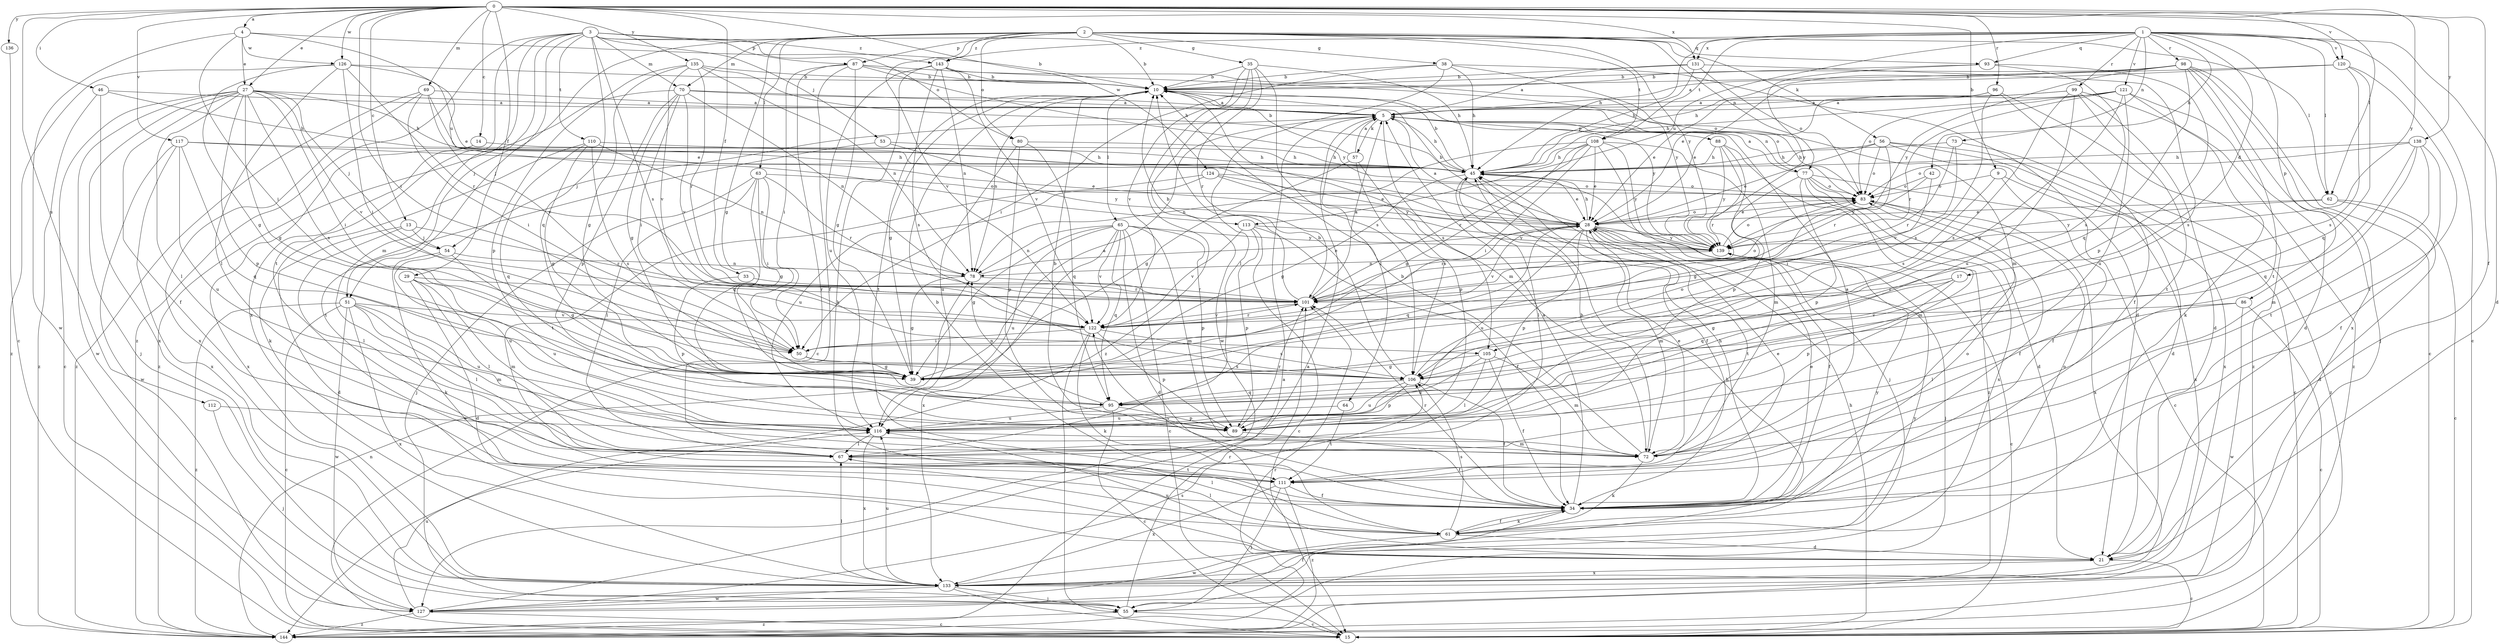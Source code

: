 strict digraph  {
0;
1;
2;
3;
4;
5;
9;
10;
13;
14;
15;
17;
21;
27;
28;
29;
33;
34;
35;
38;
39;
42;
45;
46;
50;
51;
53;
54;
55;
56;
57;
61;
62;
63;
64;
65;
67;
69;
70;
72;
73;
77;
78;
80;
83;
86;
87;
88;
89;
93;
95;
96;
98;
99;
101;
105;
106;
108;
110;
111;
112;
113;
116;
117;
120;
121;
122;
124;
126;
127;
131;
133;
135;
136;
138;
139;
143;
144;
0 -> 4  [label=a];
0 -> 9  [label=b];
0 -> 13  [label=c];
0 -> 14  [label=c];
0 -> 27  [label=e];
0 -> 29  [label=f];
0 -> 33  [label=f];
0 -> 34  [label=f];
0 -> 46  [label=i];
0 -> 50  [label=i];
0 -> 62  [label=l];
0 -> 69  [label=m];
0 -> 96  [label=r];
0 -> 112  [label=u];
0 -> 117  [label=v];
0 -> 120  [label=v];
0 -> 124  [label=w];
0 -> 126  [label=w];
0 -> 131  [label=x];
0 -> 135  [label=y];
0 -> 136  [label=y];
0 -> 138  [label=y];
0 -> 139  [label=y];
1 -> 15  [label=c];
1 -> 17  [label=d];
1 -> 21  [label=d];
1 -> 42  [label=h];
1 -> 45  [label=h];
1 -> 62  [label=l];
1 -> 73  [label=n];
1 -> 86  [label=p];
1 -> 93  [label=q];
1 -> 98  [label=r];
1 -> 99  [label=r];
1 -> 108  [label=t];
1 -> 113  [label=u];
1 -> 120  [label=v];
1 -> 121  [label=v];
1 -> 131  [label=x];
1 -> 143  [label=z];
2 -> 35  [label=g];
2 -> 38  [label=g];
2 -> 39  [label=g];
2 -> 51  [label=j];
2 -> 56  [label=k];
2 -> 62  [label=l];
2 -> 63  [label=l];
2 -> 70  [label=m];
2 -> 77  [label=n];
2 -> 80  [label=o];
2 -> 87  [label=p];
2 -> 93  [label=q];
2 -> 108  [label=t];
2 -> 122  [label=v];
2 -> 139  [label=y];
2 -> 143  [label=z];
3 -> 10  [label=b];
3 -> 51  [label=j];
3 -> 53  [label=j];
3 -> 70  [label=m];
3 -> 72  [label=m];
3 -> 80  [label=o];
3 -> 87  [label=p];
3 -> 95  [label=q];
3 -> 105  [label=s];
3 -> 110  [label=t];
3 -> 111  [label=t];
3 -> 133  [label=x];
3 -> 143  [label=z];
3 -> 144  [label=z];
4 -> 10  [label=b];
4 -> 27  [label=e];
4 -> 50  [label=i];
4 -> 113  [label=u];
4 -> 126  [label=w];
4 -> 127  [label=w];
5 -> 45  [label=h];
5 -> 54  [label=j];
5 -> 57  [label=k];
5 -> 64  [label=l];
5 -> 77  [label=n];
5 -> 88  [label=p];
5 -> 105  [label=s];
9 -> 34  [label=f];
9 -> 83  [label=o];
9 -> 105  [label=s];
9 -> 133  [label=x];
10 -> 5  [label=a];
10 -> 39  [label=g];
10 -> 65  [label=l];
10 -> 72  [label=m];
10 -> 78  [label=n];
10 -> 111  [label=t];
10 -> 139  [label=y];
13 -> 21  [label=d];
13 -> 54  [label=j];
13 -> 67  [label=l];
13 -> 101  [label=r];
14 -> 45  [label=h];
14 -> 133  [label=x];
15 -> 45  [label=h];
17 -> 39  [label=g];
17 -> 89  [label=p];
17 -> 95  [label=q];
17 -> 101  [label=r];
21 -> 15  [label=c];
21 -> 116  [label=u];
21 -> 133  [label=x];
27 -> 5  [label=a];
27 -> 15  [label=c];
27 -> 34  [label=f];
27 -> 39  [label=g];
27 -> 45  [label=h];
27 -> 50  [label=i];
27 -> 54  [label=j];
27 -> 55  [label=j];
27 -> 67  [label=l];
27 -> 89  [label=p];
27 -> 106  [label=s];
27 -> 122  [label=v];
27 -> 127  [label=w];
28 -> 5  [label=a];
28 -> 10  [label=b];
28 -> 34  [label=f];
28 -> 45  [label=h];
28 -> 55  [label=j];
28 -> 72  [label=m];
28 -> 83  [label=o];
28 -> 89  [label=p];
28 -> 95  [label=q];
28 -> 101  [label=r];
28 -> 111  [label=t];
28 -> 116  [label=u];
28 -> 122  [label=v];
28 -> 139  [label=y];
29 -> 21  [label=d];
29 -> 67  [label=l];
29 -> 72  [label=m];
29 -> 101  [label=r];
29 -> 116  [label=u];
33 -> 89  [label=p];
33 -> 101  [label=r];
34 -> 5  [label=a];
34 -> 10  [label=b];
34 -> 28  [label=e];
34 -> 45  [label=h];
34 -> 61  [label=k];
34 -> 67  [label=l];
34 -> 83  [label=o];
34 -> 101  [label=r];
34 -> 122  [label=v];
35 -> 10  [label=b];
35 -> 45  [label=h];
35 -> 101  [label=r];
35 -> 106  [label=s];
35 -> 122  [label=v];
35 -> 127  [label=w];
35 -> 144  [label=z];
38 -> 10  [label=b];
38 -> 21  [label=d];
38 -> 45  [label=h];
38 -> 50  [label=i];
38 -> 67  [label=l];
38 -> 72  [label=m];
39 -> 5  [label=a];
42 -> 50  [label=i];
42 -> 83  [label=o];
42 -> 139  [label=y];
45 -> 10  [label=b];
45 -> 28  [label=e];
45 -> 34  [label=f];
45 -> 39  [label=g];
45 -> 67  [label=l];
45 -> 83  [label=o];
46 -> 5  [label=a];
46 -> 45  [label=h];
46 -> 133  [label=x];
46 -> 144  [label=z];
50 -> 39  [label=g];
50 -> 106  [label=s];
51 -> 15  [label=c];
51 -> 67  [label=l];
51 -> 72  [label=m];
51 -> 116  [label=u];
51 -> 122  [label=v];
51 -> 127  [label=w];
51 -> 133  [label=x];
51 -> 144  [label=z];
53 -> 45  [label=h];
53 -> 111  [label=t];
53 -> 139  [label=y];
54 -> 39  [label=g];
54 -> 61  [label=k];
54 -> 78  [label=n];
54 -> 116  [label=u];
55 -> 15  [label=c];
55 -> 101  [label=r];
55 -> 144  [label=z];
56 -> 15  [label=c];
56 -> 21  [label=d];
56 -> 28  [label=e];
56 -> 45  [label=h];
56 -> 83  [label=o];
56 -> 101  [label=r];
56 -> 133  [label=x];
57 -> 5  [label=a];
57 -> 10  [label=b];
57 -> 39  [label=g];
57 -> 89  [label=p];
57 -> 106  [label=s];
61 -> 21  [label=d];
61 -> 34  [label=f];
61 -> 67  [label=l];
61 -> 83  [label=o];
61 -> 106  [label=s];
61 -> 127  [label=w];
61 -> 139  [label=y];
62 -> 15  [label=c];
62 -> 21  [label=d];
62 -> 28  [label=e];
62 -> 139  [label=y];
63 -> 39  [label=g];
63 -> 50  [label=i];
63 -> 55  [label=j];
63 -> 67  [label=l];
63 -> 83  [label=o];
63 -> 95  [label=q];
63 -> 101  [label=r];
64 -> 111  [label=t];
64 -> 116  [label=u];
65 -> 15  [label=c];
65 -> 21  [label=d];
65 -> 39  [label=g];
65 -> 72  [label=m];
65 -> 78  [label=n];
65 -> 89  [label=p];
65 -> 95  [label=q];
65 -> 116  [label=u];
65 -> 122  [label=v];
65 -> 133  [label=x];
65 -> 139  [label=y];
67 -> 111  [label=t];
69 -> 5  [label=a];
69 -> 28  [label=e];
69 -> 50  [label=i];
69 -> 122  [label=v];
69 -> 133  [label=x];
69 -> 144  [label=z];
70 -> 5  [label=a];
70 -> 39  [label=g];
70 -> 50  [label=i];
70 -> 78  [label=n];
70 -> 83  [label=o];
70 -> 89  [label=p];
70 -> 122  [label=v];
70 -> 144  [label=z];
72 -> 5  [label=a];
72 -> 10  [label=b];
72 -> 28  [label=e];
72 -> 45  [label=h];
72 -> 61  [label=k];
73 -> 45  [label=h];
73 -> 101  [label=r];
73 -> 122  [label=v];
73 -> 144  [label=z];
77 -> 5  [label=a];
77 -> 15  [label=c];
77 -> 21  [label=d];
77 -> 39  [label=g];
77 -> 72  [label=m];
77 -> 83  [label=o];
77 -> 89  [label=p];
77 -> 133  [label=x];
78 -> 28  [label=e];
78 -> 39  [label=g];
78 -> 101  [label=r];
80 -> 45  [label=h];
80 -> 89  [label=p];
80 -> 95  [label=q];
80 -> 116  [label=u];
83 -> 28  [label=e];
83 -> 34  [label=f];
83 -> 133  [label=x];
86 -> 15  [label=c];
86 -> 67  [label=l];
86 -> 122  [label=v];
86 -> 127  [label=w];
87 -> 10  [label=b];
87 -> 15  [label=c];
87 -> 34  [label=f];
87 -> 39  [label=g];
87 -> 50  [label=i];
87 -> 83  [label=o];
87 -> 139  [label=y];
88 -> 45  [label=h];
88 -> 89  [label=p];
88 -> 101  [label=r];
88 -> 139  [label=y];
88 -> 144  [label=z];
89 -> 10  [label=b];
89 -> 34  [label=f];
89 -> 101  [label=r];
93 -> 10  [label=b];
93 -> 89  [label=p];
93 -> 106  [label=s];
93 -> 139  [label=y];
95 -> 15  [label=c];
95 -> 78  [label=n];
95 -> 89  [label=p];
95 -> 116  [label=u];
96 -> 5  [label=a];
96 -> 28  [label=e];
96 -> 34  [label=f];
96 -> 106  [label=s];
96 -> 144  [label=z];
98 -> 10  [label=b];
98 -> 15  [label=c];
98 -> 28  [label=e];
98 -> 45  [label=h];
98 -> 55  [label=j];
98 -> 95  [label=q];
98 -> 111  [label=t];
98 -> 133  [label=x];
98 -> 139  [label=y];
99 -> 5  [label=a];
99 -> 21  [label=d];
99 -> 28  [label=e];
99 -> 106  [label=s];
99 -> 111  [label=t];
99 -> 116  [label=u];
99 -> 144  [label=z];
101 -> 5  [label=a];
101 -> 10  [label=b];
101 -> 83  [label=o];
101 -> 122  [label=v];
105 -> 34  [label=f];
105 -> 39  [label=g];
105 -> 67  [label=l];
105 -> 72  [label=m];
105 -> 116  [label=u];
106 -> 10  [label=b];
106 -> 34  [label=f];
106 -> 83  [label=o];
106 -> 89  [label=p];
106 -> 95  [label=q];
106 -> 116  [label=u];
108 -> 28  [label=e];
108 -> 39  [label=g];
108 -> 45  [label=h];
108 -> 50  [label=i];
108 -> 55  [label=j];
108 -> 72  [label=m];
108 -> 78  [label=n];
108 -> 101  [label=r];
108 -> 139  [label=y];
110 -> 39  [label=g];
110 -> 45  [label=h];
110 -> 61  [label=k];
110 -> 78  [label=n];
110 -> 95  [label=q];
110 -> 106  [label=s];
111 -> 28  [label=e];
111 -> 34  [label=f];
111 -> 55  [label=j];
111 -> 133  [label=x];
111 -> 144  [label=z];
112 -> 55  [label=j];
112 -> 116  [label=u];
113 -> 15  [label=c];
113 -> 34  [label=f];
113 -> 89  [label=p];
113 -> 122  [label=v];
113 -> 139  [label=y];
116 -> 67  [label=l];
116 -> 72  [label=m];
116 -> 133  [label=x];
117 -> 28  [label=e];
117 -> 45  [label=h];
117 -> 95  [label=q];
117 -> 116  [label=u];
117 -> 127  [label=w];
117 -> 133  [label=x];
120 -> 5  [label=a];
120 -> 10  [label=b];
120 -> 34  [label=f];
120 -> 95  [label=q];
120 -> 106  [label=s];
121 -> 5  [label=a];
121 -> 21  [label=d];
121 -> 39  [label=g];
121 -> 45  [label=h];
121 -> 61  [label=k];
121 -> 83  [label=o];
121 -> 101  [label=r];
121 -> 116  [label=u];
122 -> 50  [label=i];
122 -> 55  [label=j];
122 -> 61  [label=k];
122 -> 89  [label=p];
122 -> 101  [label=r];
122 -> 106  [label=s];
124 -> 28  [label=e];
124 -> 83  [label=o];
124 -> 111  [label=t];
124 -> 116  [label=u];
124 -> 139  [label=y];
126 -> 10  [label=b];
126 -> 28  [label=e];
126 -> 39  [label=g];
126 -> 50  [label=i];
126 -> 67  [label=l];
126 -> 101  [label=r];
126 -> 144  [label=z];
127 -> 5  [label=a];
127 -> 15  [label=c];
127 -> 34  [label=f];
127 -> 106  [label=s];
127 -> 116  [label=u];
127 -> 144  [label=z];
131 -> 5  [label=a];
131 -> 10  [label=b];
131 -> 45  [label=h];
131 -> 83  [label=o];
131 -> 106  [label=s];
133 -> 15  [label=c];
133 -> 45  [label=h];
133 -> 55  [label=j];
133 -> 67  [label=l];
133 -> 116  [label=u];
133 -> 127  [label=w];
133 -> 139  [label=y];
135 -> 10  [label=b];
135 -> 39  [label=g];
135 -> 45  [label=h];
135 -> 78  [label=n];
135 -> 89  [label=p];
135 -> 101  [label=r];
135 -> 122  [label=v];
136 -> 15  [label=c];
138 -> 34  [label=f];
138 -> 45  [label=h];
138 -> 72  [label=m];
138 -> 83  [label=o];
138 -> 95  [label=q];
138 -> 111  [label=t];
139 -> 15  [label=c];
139 -> 78  [label=n];
139 -> 83  [label=o];
143 -> 10  [label=b];
143 -> 61  [label=k];
143 -> 78  [label=n];
143 -> 106  [label=s];
143 -> 116  [label=u];
143 -> 122  [label=v];
143 -> 139  [label=y];
144 -> 5  [label=a];
144 -> 78  [label=n];
144 -> 101  [label=r];
}
